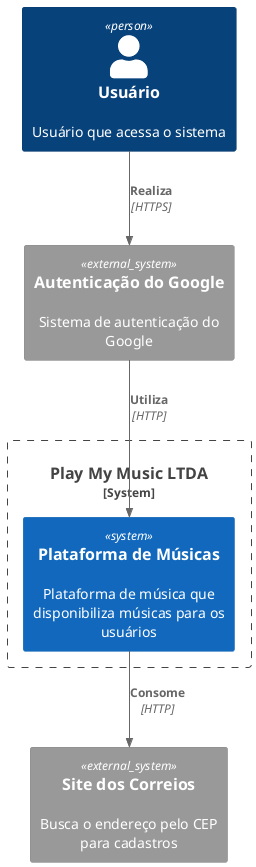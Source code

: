 @startuml Diagrama de Contexto: Site de Músicas

' Versão mais atualizada do C4-PlantUML na internet.
'!include  https://raw.githubusercontent.com/plantuml-stdlib/C4-PlantUML/master/C4_Container.puml

' Versão mais atualizada do C4-PlantUML de forma local.
!include <C4/C4_Container>

Person(user, "Usuário", "Usuário que acessa o sistema")

System_Ext(authGoogle, "Autenticação do Google", "Sistema de autenticação do Google")

System_Boundary(systemdBoundary, "Play My Music LTDA") {
    System(site, "Plataforma de Músicas", "Plataforma de música que disponibiliza músicas para os usuários")
}

System_Ext(correios, "Site dos Correios", "Busca o endereço pelo CEP para cadastros")

Rel(user, authGoogle, "Realiza", "HTTPS")
Rel(authGoogle, site, "Utiliza", "HTTP")
Rel(site, correios, "Consome", "HTTP")

@enduml
